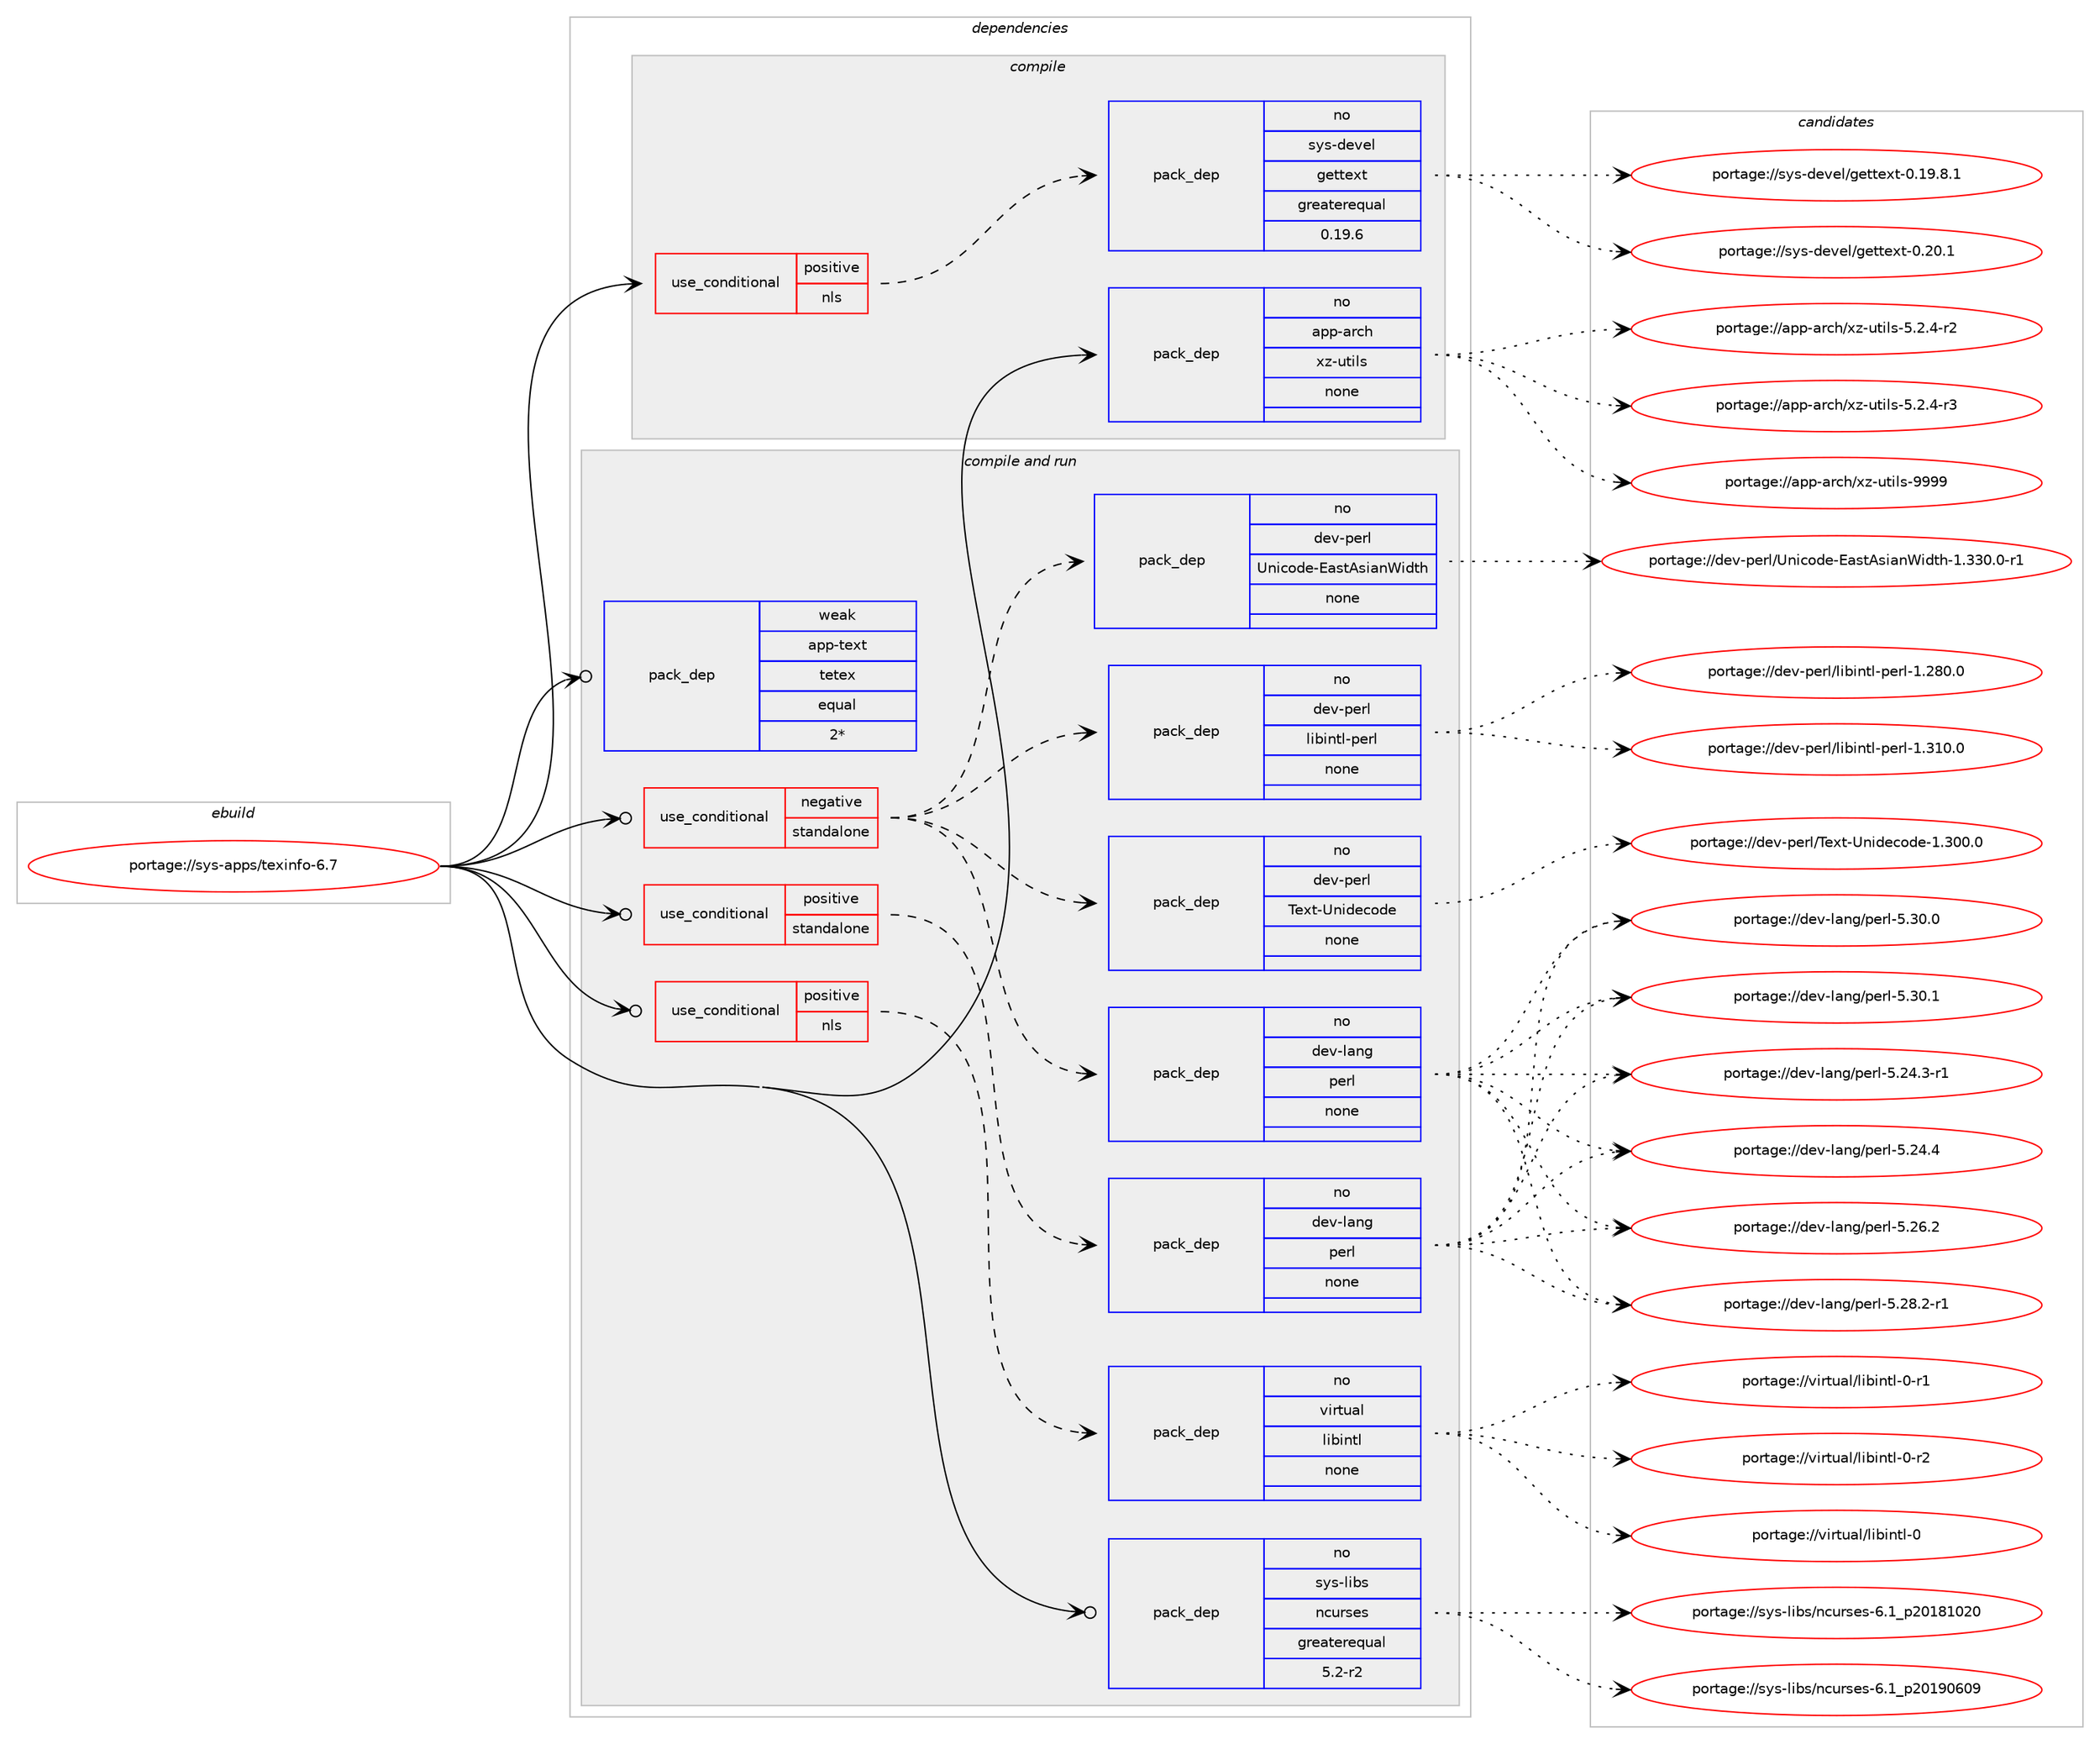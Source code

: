 digraph prolog {

# *************
# Graph options
# *************

newrank=true;
concentrate=true;
compound=true;
graph [rankdir=LR,fontname=Helvetica,fontsize=10,ranksep=1.5];#, ranksep=2.5, nodesep=0.2];
edge  [arrowhead=vee];
node  [fontname=Helvetica,fontsize=10];

# **********
# The ebuild
# **********

subgraph cluster_leftcol {
color=gray;
rank=same;
label=<<i>ebuild</i>>;
id [label="portage://sys-apps/texinfo-6.7", color=red, width=4, href="../sys-apps/texinfo-6.7.svg"];
}

# ****************
# The dependencies
# ****************

subgraph cluster_midcol {
color=gray;
label=<<i>dependencies</i>>;
subgraph cluster_compile {
fillcolor="#eeeeee";
style=filled;
label=<<i>compile</i>>;
subgraph cond100201 {
dependency411670 [label=<<TABLE BORDER="0" CELLBORDER="1" CELLSPACING="0" CELLPADDING="4"><TR><TD ROWSPAN="3" CELLPADDING="10">use_conditional</TD></TR><TR><TD>positive</TD></TR><TR><TD>nls</TD></TR></TABLE>>, shape=none, color=red];
subgraph pack304595 {
dependency411671 [label=<<TABLE BORDER="0" CELLBORDER="1" CELLSPACING="0" CELLPADDING="4" WIDTH="220"><TR><TD ROWSPAN="6" CELLPADDING="30">pack_dep</TD></TR><TR><TD WIDTH="110">no</TD></TR><TR><TD>sys-devel</TD></TR><TR><TD>gettext</TD></TR><TR><TD>greaterequal</TD></TR><TR><TD>0.19.6</TD></TR></TABLE>>, shape=none, color=blue];
}
dependency411670:e -> dependency411671:w [weight=20,style="dashed",arrowhead="vee"];
}
id:e -> dependency411670:w [weight=20,style="solid",arrowhead="vee"];
subgraph pack304596 {
dependency411672 [label=<<TABLE BORDER="0" CELLBORDER="1" CELLSPACING="0" CELLPADDING="4" WIDTH="220"><TR><TD ROWSPAN="6" CELLPADDING="30">pack_dep</TD></TR><TR><TD WIDTH="110">no</TD></TR><TR><TD>app-arch</TD></TR><TR><TD>xz-utils</TD></TR><TR><TD>none</TD></TR><TR><TD></TD></TR></TABLE>>, shape=none, color=blue];
}
id:e -> dependency411672:w [weight=20,style="solid",arrowhead="vee"];
}
subgraph cluster_compileandrun {
fillcolor="#eeeeee";
style=filled;
label=<<i>compile and run</i>>;
subgraph cond100202 {
dependency411673 [label=<<TABLE BORDER="0" CELLBORDER="1" CELLSPACING="0" CELLPADDING="4"><TR><TD ROWSPAN="3" CELLPADDING="10">use_conditional</TD></TR><TR><TD>negative</TD></TR><TR><TD>standalone</TD></TR></TABLE>>, shape=none, color=red];
subgraph pack304597 {
dependency411674 [label=<<TABLE BORDER="0" CELLBORDER="1" CELLSPACING="0" CELLPADDING="4" WIDTH="220"><TR><TD ROWSPAN="6" CELLPADDING="30">pack_dep</TD></TR><TR><TD WIDTH="110">no</TD></TR><TR><TD>dev-lang</TD></TR><TR><TD>perl</TD></TR><TR><TD>none</TD></TR><TR><TD></TD></TR></TABLE>>, shape=none, color=blue];
}
dependency411673:e -> dependency411674:w [weight=20,style="dashed",arrowhead="vee"];
subgraph pack304598 {
dependency411675 [label=<<TABLE BORDER="0" CELLBORDER="1" CELLSPACING="0" CELLPADDING="4" WIDTH="220"><TR><TD ROWSPAN="6" CELLPADDING="30">pack_dep</TD></TR><TR><TD WIDTH="110">no</TD></TR><TR><TD>dev-perl</TD></TR><TR><TD>libintl-perl</TD></TR><TR><TD>none</TD></TR><TR><TD></TD></TR></TABLE>>, shape=none, color=blue];
}
dependency411673:e -> dependency411675:w [weight=20,style="dashed",arrowhead="vee"];
subgraph pack304599 {
dependency411676 [label=<<TABLE BORDER="0" CELLBORDER="1" CELLSPACING="0" CELLPADDING="4" WIDTH="220"><TR><TD ROWSPAN="6" CELLPADDING="30">pack_dep</TD></TR><TR><TD WIDTH="110">no</TD></TR><TR><TD>dev-perl</TD></TR><TR><TD>Unicode-EastAsianWidth</TD></TR><TR><TD>none</TD></TR><TR><TD></TD></TR></TABLE>>, shape=none, color=blue];
}
dependency411673:e -> dependency411676:w [weight=20,style="dashed",arrowhead="vee"];
subgraph pack304600 {
dependency411677 [label=<<TABLE BORDER="0" CELLBORDER="1" CELLSPACING="0" CELLPADDING="4" WIDTH="220"><TR><TD ROWSPAN="6" CELLPADDING="30">pack_dep</TD></TR><TR><TD WIDTH="110">no</TD></TR><TR><TD>dev-perl</TD></TR><TR><TD>Text-Unidecode</TD></TR><TR><TD>none</TD></TR><TR><TD></TD></TR></TABLE>>, shape=none, color=blue];
}
dependency411673:e -> dependency411677:w [weight=20,style="dashed",arrowhead="vee"];
}
id:e -> dependency411673:w [weight=20,style="solid",arrowhead="odotvee"];
subgraph cond100203 {
dependency411678 [label=<<TABLE BORDER="0" CELLBORDER="1" CELLSPACING="0" CELLPADDING="4"><TR><TD ROWSPAN="3" CELLPADDING="10">use_conditional</TD></TR><TR><TD>positive</TD></TR><TR><TD>nls</TD></TR></TABLE>>, shape=none, color=red];
subgraph pack304601 {
dependency411679 [label=<<TABLE BORDER="0" CELLBORDER="1" CELLSPACING="0" CELLPADDING="4" WIDTH="220"><TR><TD ROWSPAN="6" CELLPADDING="30">pack_dep</TD></TR><TR><TD WIDTH="110">no</TD></TR><TR><TD>virtual</TD></TR><TR><TD>libintl</TD></TR><TR><TD>none</TD></TR><TR><TD></TD></TR></TABLE>>, shape=none, color=blue];
}
dependency411678:e -> dependency411679:w [weight=20,style="dashed",arrowhead="vee"];
}
id:e -> dependency411678:w [weight=20,style="solid",arrowhead="odotvee"];
subgraph cond100204 {
dependency411680 [label=<<TABLE BORDER="0" CELLBORDER="1" CELLSPACING="0" CELLPADDING="4"><TR><TD ROWSPAN="3" CELLPADDING="10">use_conditional</TD></TR><TR><TD>positive</TD></TR><TR><TD>standalone</TD></TR></TABLE>>, shape=none, color=red];
subgraph pack304602 {
dependency411681 [label=<<TABLE BORDER="0" CELLBORDER="1" CELLSPACING="0" CELLPADDING="4" WIDTH="220"><TR><TD ROWSPAN="6" CELLPADDING="30">pack_dep</TD></TR><TR><TD WIDTH="110">no</TD></TR><TR><TD>dev-lang</TD></TR><TR><TD>perl</TD></TR><TR><TD>none</TD></TR><TR><TD></TD></TR></TABLE>>, shape=none, color=blue];
}
dependency411680:e -> dependency411681:w [weight=20,style="dashed",arrowhead="vee"];
}
id:e -> dependency411680:w [weight=20,style="solid",arrowhead="odotvee"];
subgraph pack304603 {
dependency411682 [label=<<TABLE BORDER="0" CELLBORDER="1" CELLSPACING="0" CELLPADDING="4" WIDTH="220"><TR><TD ROWSPAN="6" CELLPADDING="30">pack_dep</TD></TR><TR><TD WIDTH="110">no</TD></TR><TR><TD>sys-libs</TD></TR><TR><TD>ncurses</TD></TR><TR><TD>greaterequal</TD></TR><TR><TD>5.2-r2</TD></TR></TABLE>>, shape=none, color=blue];
}
id:e -> dependency411682:w [weight=20,style="solid",arrowhead="odotvee"];
subgraph pack304604 {
dependency411683 [label=<<TABLE BORDER="0" CELLBORDER="1" CELLSPACING="0" CELLPADDING="4" WIDTH="220"><TR><TD ROWSPAN="6" CELLPADDING="30">pack_dep</TD></TR><TR><TD WIDTH="110">weak</TD></TR><TR><TD>app-text</TD></TR><TR><TD>tetex</TD></TR><TR><TD>equal</TD></TR><TR><TD>2*</TD></TR></TABLE>>, shape=none, color=blue];
}
id:e -> dependency411683:w [weight=20,style="solid",arrowhead="odotvee"];
}
subgraph cluster_run {
fillcolor="#eeeeee";
style=filled;
label=<<i>run</i>>;
}
}

# **************
# The candidates
# **************

subgraph cluster_choices {
rank=same;
color=gray;
label=<<i>candidates</i>>;

subgraph choice304595 {
color=black;
nodesep=1;
choiceportage1151211154510010111810110847103101116116101120116454846495746564649 [label="portage://sys-devel/gettext-0.19.8.1", color=red, width=4,href="../sys-devel/gettext-0.19.8.1.svg"];
choiceportage115121115451001011181011084710310111611610112011645484650484649 [label="portage://sys-devel/gettext-0.20.1", color=red, width=4,href="../sys-devel/gettext-0.20.1.svg"];
dependency411671:e -> choiceportage1151211154510010111810110847103101116116101120116454846495746564649:w [style=dotted,weight="100"];
dependency411671:e -> choiceportage115121115451001011181011084710310111611610112011645484650484649:w [style=dotted,weight="100"];
}
subgraph choice304596 {
color=black;
nodesep=1;
choiceportage9711211245971149910447120122451171161051081154553465046524511450 [label="portage://app-arch/xz-utils-5.2.4-r2", color=red, width=4,href="../app-arch/xz-utils-5.2.4-r2.svg"];
choiceportage9711211245971149910447120122451171161051081154553465046524511451 [label="portage://app-arch/xz-utils-5.2.4-r3", color=red, width=4,href="../app-arch/xz-utils-5.2.4-r3.svg"];
choiceportage9711211245971149910447120122451171161051081154557575757 [label="portage://app-arch/xz-utils-9999", color=red, width=4,href="../app-arch/xz-utils-9999.svg"];
dependency411672:e -> choiceportage9711211245971149910447120122451171161051081154553465046524511450:w [style=dotted,weight="100"];
dependency411672:e -> choiceportage9711211245971149910447120122451171161051081154553465046524511451:w [style=dotted,weight="100"];
dependency411672:e -> choiceportage9711211245971149910447120122451171161051081154557575757:w [style=dotted,weight="100"];
}
subgraph choice304597 {
color=black;
nodesep=1;
choiceportage100101118451089711010347112101114108455346505246514511449 [label="portage://dev-lang/perl-5.24.3-r1", color=red, width=4,href="../dev-lang/perl-5.24.3-r1.svg"];
choiceportage10010111845108971101034711210111410845534650524652 [label="portage://dev-lang/perl-5.24.4", color=red, width=4,href="../dev-lang/perl-5.24.4.svg"];
choiceportage10010111845108971101034711210111410845534650544650 [label="portage://dev-lang/perl-5.26.2", color=red, width=4,href="../dev-lang/perl-5.26.2.svg"];
choiceportage100101118451089711010347112101114108455346505646504511449 [label="portage://dev-lang/perl-5.28.2-r1", color=red, width=4,href="../dev-lang/perl-5.28.2-r1.svg"];
choiceportage10010111845108971101034711210111410845534651484648 [label="portage://dev-lang/perl-5.30.0", color=red, width=4,href="../dev-lang/perl-5.30.0.svg"];
choiceportage10010111845108971101034711210111410845534651484649 [label="portage://dev-lang/perl-5.30.1", color=red, width=4,href="../dev-lang/perl-5.30.1.svg"];
dependency411674:e -> choiceportage100101118451089711010347112101114108455346505246514511449:w [style=dotted,weight="100"];
dependency411674:e -> choiceportage10010111845108971101034711210111410845534650524652:w [style=dotted,weight="100"];
dependency411674:e -> choiceportage10010111845108971101034711210111410845534650544650:w [style=dotted,weight="100"];
dependency411674:e -> choiceportage100101118451089711010347112101114108455346505646504511449:w [style=dotted,weight="100"];
dependency411674:e -> choiceportage10010111845108971101034711210111410845534651484648:w [style=dotted,weight="100"];
dependency411674:e -> choiceportage10010111845108971101034711210111410845534651484649:w [style=dotted,weight="100"];
}
subgraph choice304598 {
color=black;
nodesep=1;
choiceportage100101118451121011141084710810598105110116108451121011141084549465056484648 [label="portage://dev-perl/libintl-perl-1.280.0", color=red, width=4,href="../dev-perl/libintl-perl-1.280.0.svg"];
choiceportage100101118451121011141084710810598105110116108451121011141084549465149484648 [label="portage://dev-perl/libintl-perl-1.310.0", color=red, width=4,href="../dev-perl/libintl-perl-1.310.0.svg"];
dependency411675:e -> choiceportage100101118451121011141084710810598105110116108451121011141084549465056484648:w [style=dotted,weight="100"];
dependency411675:e -> choiceportage100101118451121011141084710810598105110116108451121011141084549465149484648:w [style=dotted,weight="100"];
}
subgraph choice304599 {
color=black;
nodesep=1;
choiceportage1001011184511210111410847851101059911110010145699711511665115105971108710510011610445494651514846484511449 [label="portage://dev-perl/Unicode-EastAsianWidth-1.330.0-r1", color=red, width=4,href="../dev-perl/Unicode-EastAsianWidth-1.330.0-r1.svg"];
dependency411676:e -> choiceportage1001011184511210111410847851101059911110010145699711511665115105971108710510011610445494651514846484511449:w [style=dotted,weight="100"];
}
subgraph choice304600 {
color=black;
nodesep=1;
choiceportage1001011184511210111410847841011201164585110105100101991111001014549465148484648 [label="portage://dev-perl/Text-Unidecode-1.300.0", color=red, width=4,href="../dev-perl/Text-Unidecode-1.300.0.svg"];
dependency411677:e -> choiceportage1001011184511210111410847841011201164585110105100101991111001014549465148484648:w [style=dotted,weight="100"];
}
subgraph choice304601 {
color=black;
nodesep=1;
choiceportage1181051141161179710847108105981051101161084548 [label="portage://virtual/libintl-0", color=red, width=4,href="../virtual/libintl-0.svg"];
choiceportage11810511411611797108471081059810511011610845484511449 [label="portage://virtual/libintl-0-r1", color=red, width=4,href="../virtual/libintl-0-r1.svg"];
choiceportage11810511411611797108471081059810511011610845484511450 [label="portage://virtual/libintl-0-r2", color=red, width=4,href="../virtual/libintl-0-r2.svg"];
dependency411679:e -> choiceportage1181051141161179710847108105981051101161084548:w [style=dotted,weight="100"];
dependency411679:e -> choiceportage11810511411611797108471081059810511011610845484511449:w [style=dotted,weight="100"];
dependency411679:e -> choiceportage11810511411611797108471081059810511011610845484511450:w [style=dotted,weight="100"];
}
subgraph choice304602 {
color=black;
nodesep=1;
choiceportage100101118451089711010347112101114108455346505246514511449 [label="portage://dev-lang/perl-5.24.3-r1", color=red, width=4,href="../dev-lang/perl-5.24.3-r1.svg"];
choiceportage10010111845108971101034711210111410845534650524652 [label="portage://dev-lang/perl-5.24.4", color=red, width=4,href="../dev-lang/perl-5.24.4.svg"];
choiceportage10010111845108971101034711210111410845534650544650 [label="portage://dev-lang/perl-5.26.2", color=red, width=4,href="../dev-lang/perl-5.26.2.svg"];
choiceportage100101118451089711010347112101114108455346505646504511449 [label="portage://dev-lang/perl-5.28.2-r1", color=red, width=4,href="../dev-lang/perl-5.28.2-r1.svg"];
choiceportage10010111845108971101034711210111410845534651484648 [label="portage://dev-lang/perl-5.30.0", color=red, width=4,href="../dev-lang/perl-5.30.0.svg"];
choiceportage10010111845108971101034711210111410845534651484649 [label="portage://dev-lang/perl-5.30.1", color=red, width=4,href="../dev-lang/perl-5.30.1.svg"];
dependency411681:e -> choiceportage100101118451089711010347112101114108455346505246514511449:w [style=dotted,weight="100"];
dependency411681:e -> choiceportage10010111845108971101034711210111410845534650524652:w [style=dotted,weight="100"];
dependency411681:e -> choiceportage10010111845108971101034711210111410845534650544650:w [style=dotted,weight="100"];
dependency411681:e -> choiceportage100101118451089711010347112101114108455346505646504511449:w [style=dotted,weight="100"];
dependency411681:e -> choiceportage10010111845108971101034711210111410845534651484648:w [style=dotted,weight="100"];
dependency411681:e -> choiceportage10010111845108971101034711210111410845534651484649:w [style=dotted,weight="100"];
}
subgraph choice304603 {
color=black;
nodesep=1;
choiceportage1151211154510810598115471109911711411510111545544649951125048495649485048 [label="portage://sys-libs/ncurses-6.1_p20181020", color=red, width=4,href="../sys-libs/ncurses-6.1_p20181020.svg"];
choiceportage1151211154510810598115471109911711411510111545544649951125048495748544857 [label="portage://sys-libs/ncurses-6.1_p20190609", color=red, width=4,href="../sys-libs/ncurses-6.1_p20190609.svg"];
dependency411682:e -> choiceportage1151211154510810598115471109911711411510111545544649951125048495649485048:w [style=dotted,weight="100"];
dependency411682:e -> choiceportage1151211154510810598115471109911711411510111545544649951125048495748544857:w [style=dotted,weight="100"];
}
subgraph choice304604 {
color=black;
nodesep=1;
}
}

}
